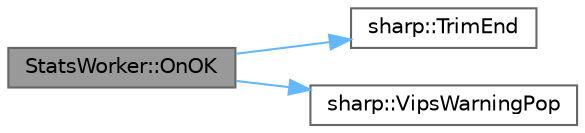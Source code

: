 digraph "StatsWorker::OnOK"
{
 // LATEX_PDF_SIZE
  bgcolor="transparent";
  edge [fontname=Helvetica,fontsize=10,labelfontname=Helvetica,labelfontsize=10];
  node [fontname=Helvetica,fontsize=10,shape=box,height=0.2,width=0.4];
  rankdir="LR";
  Node1 [id="Node000001",label="StatsWorker::OnOK",height=0.2,width=0.4,color="gray40", fillcolor="grey60", style="filled", fontcolor="black",tooltip=" "];
  Node1 -> Node2 [id="edge1_Node000001_Node000002",color="steelblue1",style="solid",tooltip=" "];
  Node2 [id="Node000002",label="sharp::TrimEnd",height=0.2,width=0.4,color="grey40", fillcolor="white", style="filled",URL="$namespacesharp.html#ad1c141f4fc13d8a294eb2687093c400d",tooltip=" "];
  Node1 -> Node3 [id="edge2_Node000001_Node000003",color="steelblue1",style="solid",tooltip=" "];
  Node3 [id="Node000003",label="sharp::VipsWarningPop",height=0.2,width=0.4,color="grey40", fillcolor="white", style="filled",URL="$namespacesharp.html#a93dc50ec03e5161d9d4eb83d808e3e11",tooltip=" "];
}
